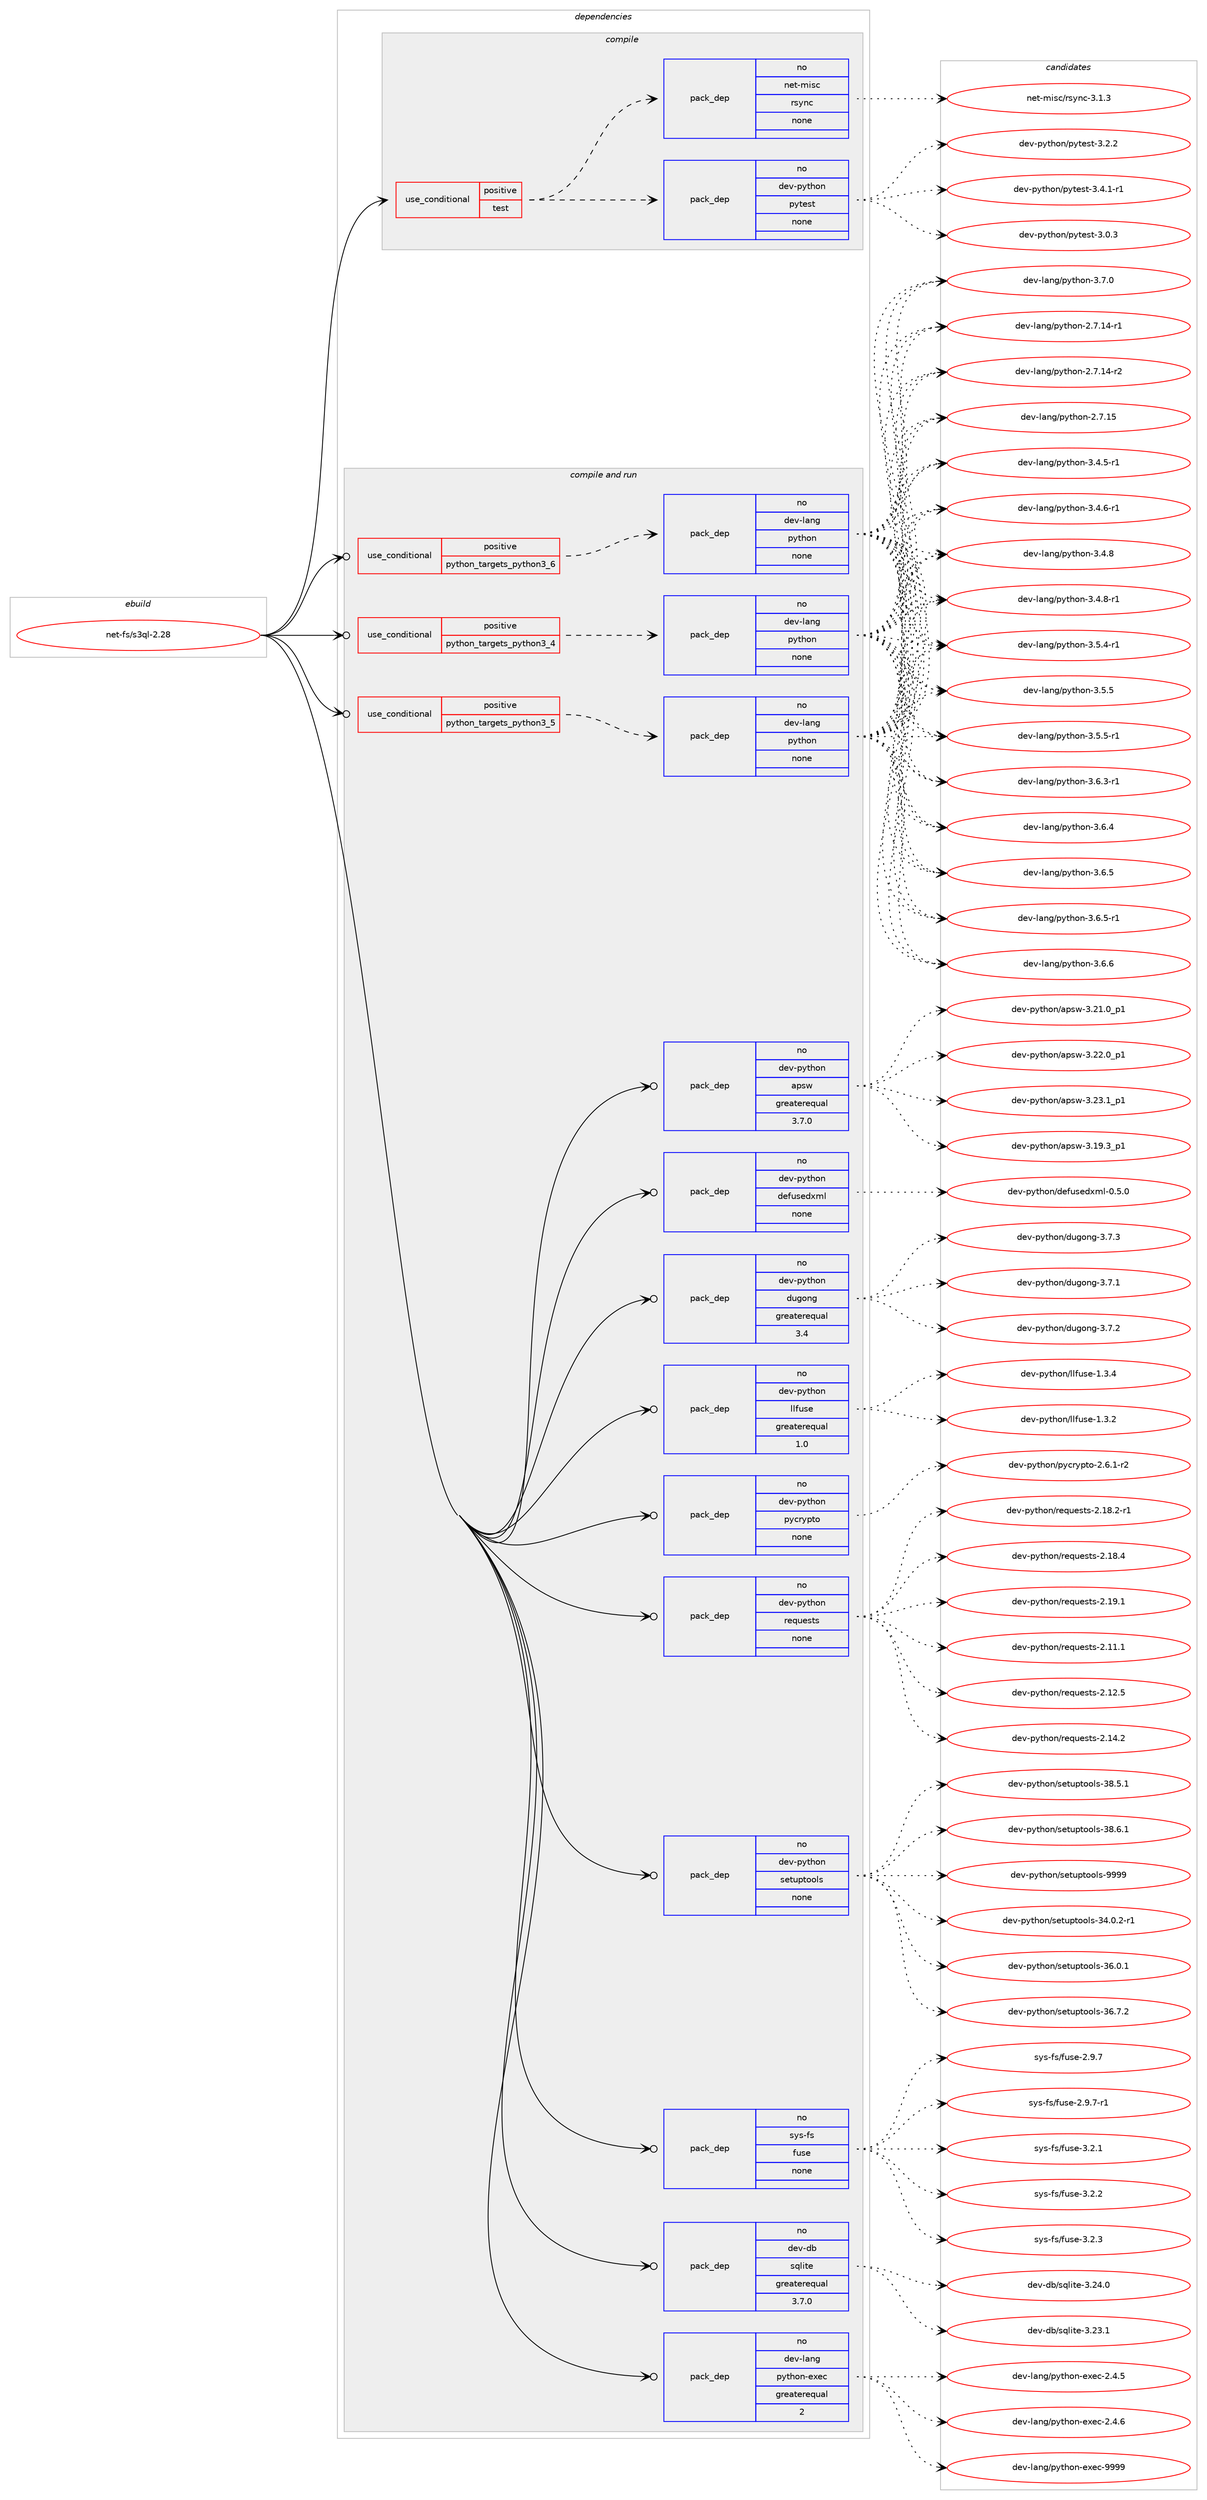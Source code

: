 digraph prolog {

# *************
# Graph options
# *************

newrank=true;
concentrate=true;
compound=true;
graph [rankdir=LR,fontname=Helvetica,fontsize=10,ranksep=1.5];#, ranksep=2.5, nodesep=0.2];
edge  [arrowhead=vee];
node  [fontname=Helvetica,fontsize=10];

# **********
# The ebuild
# **********

subgraph cluster_leftcol {
color=gray;
rank=same;
label=<<i>ebuild</i>>;
id [label="net-fs/s3ql-2.28", color=red, width=4, href="../net-fs/s3ql-2.28.svg"];
}

# ****************
# The dependencies
# ****************

subgraph cluster_midcol {
color=gray;
label=<<i>dependencies</i>>;
subgraph cluster_compile {
fillcolor="#eeeeee";
style=filled;
label=<<i>compile</i>>;
subgraph cond59 {
dependency192 [label=<<TABLE BORDER="0" CELLBORDER="1" CELLSPACING="0" CELLPADDING="4"><TR><TD ROWSPAN="3" CELLPADDING="10">use_conditional</TD></TR><TR><TD>positive</TD></TR><TR><TD>test</TD></TR></TABLE>>, shape=none, color=red];
subgraph pack126 {
dependency193 [label=<<TABLE BORDER="0" CELLBORDER="1" CELLSPACING="0" CELLPADDING="4" WIDTH="220"><TR><TD ROWSPAN="6" CELLPADDING="30">pack_dep</TD></TR><TR><TD WIDTH="110">no</TD></TR><TR><TD>dev-python</TD></TR><TR><TD>pytest</TD></TR><TR><TD>none</TD></TR><TR><TD></TD></TR></TABLE>>, shape=none, color=blue];
}
dependency192:e -> dependency193:w [weight=20,style="dashed",arrowhead="vee"];
subgraph pack127 {
dependency194 [label=<<TABLE BORDER="0" CELLBORDER="1" CELLSPACING="0" CELLPADDING="4" WIDTH="220"><TR><TD ROWSPAN="6" CELLPADDING="30">pack_dep</TD></TR><TR><TD WIDTH="110">no</TD></TR><TR><TD>net-misc</TD></TR><TR><TD>rsync</TD></TR><TR><TD>none</TD></TR><TR><TD></TD></TR></TABLE>>, shape=none, color=blue];
}
dependency192:e -> dependency194:w [weight=20,style="dashed",arrowhead="vee"];
}
id:e -> dependency192:w [weight=20,style="solid",arrowhead="vee"];
}
subgraph cluster_compileandrun {
fillcolor="#eeeeee";
style=filled;
label=<<i>compile and run</i>>;
subgraph cond60 {
dependency195 [label=<<TABLE BORDER="0" CELLBORDER="1" CELLSPACING="0" CELLPADDING="4"><TR><TD ROWSPAN="3" CELLPADDING="10">use_conditional</TD></TR><TR><TD>positive</TD></TR><TR><TD>python_targets_python3_4</TD></TR></TABLE>>, shape=none, color=red];
subgraph pack128 {
dependency196 [label=<<TABLE BORDER="0" CELLBORDER="1" CELLSPACING="0" CELLPADDING="4" WIDTH="220"><TR><TD ROWSPAN="6" CELLPADDING="30">pack_dep</TD></TR><TR><TD WIDTH="110">no</TD></TR><TR><TD>dev-lang</TD></TR><TR><TD>python</TD></TR><TR><TD>none</TD></TR><TR><TD></TD></TR></TABLE>>, shape=none, color=blue];
}
dependency195:e -> dependency196:w [weight=20,style="dashed",arrowhead="vee"];
}
id:e -> dependency195:w [weight=20,style="solid",arrowhead="odotvee"];
subgraph cond61 {
dependency197 [label=<<TABLE BORDER="0" CELLBORDER="1" CELLSPACING="0" CELLPADDING="4"><TR><TD ROWSPAN="3" CELLPADDING="10">use_conditional</TD></TR><TR><TD>positive</TD></TR><TR><TD>python_targets_python3_5</TD></TR></TABLE>>, shape=none, color=red];
subgraph pack129 {
dependency198 [label=<<TABLE BORDER="0" CELLBORDER="1" CELLSPACING="0" CELLPADDING="4" WIDTH="220"><TR><TD ROWSPAN="6" CELLPADDING="30">pack_dep</TD></TR><TR><TD WIDTH="110">no</TD></TR><TR><TD>dev-lang</TD></TR><TR><TD>python</TD></TR><TR><TD>none</TD></TR><TR><TD></TD></TR></TABLE>>, shape=none, color=blue];
}
dependency197:e -> dependency198:w [weight=20,style="dashed",arrowhead="vee"];
}
id:e -> dependency197:w [weight=20,style="solid",arrowhead="odotvee"];
subgraph cond62 {
dependency199 [label=<<TABLE BORDER="0" CELLBORDER="1" CELLSPACING="0" CELLPADDING="4"><TR><TD ROWSPAN="3" CELLPADDING="10">use_conditional</TD></TR><TR><TD>positive</TD></TR><TR><TD>python_targets_python3_6</TD></TR></TABLE>>, shape=none, color=red];
subgraph pack130 {
dependency200 [label=<<TABLE BORDER="0" CELLBORDER="1" CELLSPACING="0" CELLPADDING="4" WIDTH="220"><TR><TD ROWSPAN="6" CELLPADDING="30">pack_dep</TD></TR><TR><TD WIDTH="110">no</TD></TR><TR><TD>dev-lang</TD></TR><TR><TD>python</TD></TR><TR><TD>none</TD></TR><TR><TD></TD></TR></TABLE>>, shape=none, color=blue];
}
dependency199:e -> dependency200:w [weight=20,style="dashed",arrowhead="vee"];
}
id:e -> dependency199:w [weight=20,style="solid",arrowhead="odotvee"];
subgraph pack131 {
dependency201 [label=<<TABLE BORDER="0" CELLBORDER="1" CELLSPACING="0" CELLPADDING="4" WIDTH="220"><TR><TD ROWSPAN="6" CELLPADDING="30">pack_dep</TD></TR><TR><TD WIDTH="110">no</TD></TR><TR><TD>dev-db</TD></TR><TR><TD>sqlite</TD></TR><TR><TD>greaterequal</TD></TR><TR><TD>3.7.0</TD></TR></TABLE>>, shape=none, color=blue];
}
id:e -> dependency201:w [weight=20,style="solid",arrowhead="odotvee"];
subgraph pack132 {
dependency202 [label=<<TABLE BORDER="0" CELLBORDER="1" CELLSPACING="0" CELLPADDING="4" WIDTH="220"><TR><TD ROWSPAN="6" CELLPADDING="30">pack_dep</TD></TR><TR><TD WIDTH="110">no</TD></TR><TR><TD>dev-lang</TD></TR><TR><TD>python-exec</TD></TR><TR><TD>greaterequal</TD></TR><TR><TD>2</TD></TR></TABLE>>, shape=none, color=blue];
}
id:e -> dependency202:w [weight=20,style="solid",arrowhead="odotvee"];
subgraph pack133 {
dependency203 [label=<<TABLE BORDER="0" CELLBORDER="1" CELLSPACING="0" CELLPADDING="4" WIDTH="220"><TR><TD ROWSPAN="6" CELLPADDING="30">pack_dep</TD></TR><TR><TD WIDTH="110">no</TD></TR><TR><TD>dev-python</TD></TR><TR><TD>apsw</TD></TR><TR><TD>greaterequal</TD></TR><TR><TD>3.7.0</TD></TR></TABLE>>, shape=none, color=blue];
}
id:e -> dependency203:w [weight=20,style="solid",arrowhead="odotvee"];
subgraph pack134 {
dependency204 [label=<<TABLE BORDER="0" CELLBORDER="1" CELLSPACING="0" CELLPADDING="4" WIDTH="220"><TR><TD ROWSPAN="6" CELLPADDING="30">pack_dep</TD></TR><TR><TD WIDTH="110">no</TD></TR><TR><TD>dev-python</TD></TR><TR><TD>defusedxml</TD></TR><TR><TD>none</TD></TR><TR><TD></TD></TR></TABLE>>, shape=none, color=blue];
}
id:e -> dependency204:w [weight=20,style="solid",arrowhead="odotvee"];
subgraph pack135 {
dependency205 [label=<<TABLE BORDER="0" CELLBORDER="1" CELLSPACING="0" CELLPADDING="4" WIDTH="220"><TR><TD ROWSPAN="6" CELLPADDING="30">pack_dep</TD></TR><TR><TD WIDTH="110">no</TD></TR><TR><TD>dev-python</TD></TR><TR><TD>dugong</TD></TR><TR><TD>greaterequal</TD></TR><TR><TD>3.4</TD></TR></TABLE>>, shape=none, color=blue];
}
id:e -> dependency205:w [weight=20,style="solid",arrowhead="odotvee"];
subgraph pack136 {
dependency206 [label=<<TABLE BORDER="0" CELLBORDER="1" CELLSPACING="0" CELLPADDING="4" WIDTH="220"><TR><TD ROWSPAN="6" CELLPADDING="30">pack_dep</TD></TR><TR><TD WIDTH="110">no</TD></TR><TR><TD>dev-python</TD></TR><TR><TD>llfuse</TD></TR><TR><TD>greaterequal</TD></TR><TR><TD>1.0</TD></TR></TABLE>>, shape=none, color=blue];
}
id:e -> dependency206:w [weight=20,style="solid",arrowhead="odotvee"];
subgraph pack137 {
dependency207 [label=<<TABLE BORDER="0" CELLBORDER="1" CELLSPACING="0" CELLPADDING="4" WIDTH="220"><TR><TD ROWSPAN="6" CELLPADDING="30">pack_dep</TD></TR><TR><TD WIDTH="110">no</TD></TR><TR><TD>dev-python</TD></TR><TR><TD>pycrypto</TD></TR><TR><TD>none</TD></TR><TR><TD></TD></TR></TABLE>>, shape=none, color=blue];
}
id:e -> dependency207:w [weight=20,style="solid",arrowhead="odotvee"];
subgraph pack138 {
dependency208 [label=<<TABLE BORDER="0" CELLBORDER="1" CELLSPACING="0" CELLPADDING="4" WIDTH="220"><TR><TD ROWSPAN="6" CELLPADDING="30">pack_dep</TD></TR><TR><TD WIDTH="110">no</TD></TR><TR><TD>dev-python</TD></TR><TR><TD>requests</TD></TR><TR><TD>none</TD></TR><TR><TD></TD></TR></TABLE>>, shape=none, color=blue];
}
id:e -> dependency208:w [weight=20,style="solid",arrowhead="odotvee"];
subgraph pack139 {
dependency209 [label=<<TABLE BORDER="0" CELLBORDER="1" CELLSPACING="0" CELLPADDING="4" WIDTH="220"><TR><TD ROWSPAN="6" CELLPADDING="30">pack_dep</TD></TR><TR><TD WIDTH="110">no</TD></TR><TR><TD>dev-python</TD></TR><TR><TD>setuptools</TD></TR><TR><TD>none</TD></TR><TR><TD></TD></TR></TABLE>>, shape=none, color=blue];
}
id:e -> dependency209:w [weight=20,style="solid",arrowhead="odotvee"];
subgraph pack140 {
dependency210 [label=<<TABLE BORDER="0" CELLBORDER="1" CELLSPACING="0" CELLPADDING="4" WIDTH="220"><TR><TD ROWSPAN="6" CELLPADDING="30">pack_dep</TD></TR><TR><TD WIDTH="110">no</TD></TR><TR><TD>sys-fs</TD></TR><TR><TD>fuse</TD></TR><TR><TD>none</TD></TR><TR><TD></TD></TR></TABLE>>, shape=none, color=blue];
}
id:e -> dependency210:w [weight=20,style="solid",arrowhead="odotvee"];
}
subgraph cluster_run {
fillcolor="#eeeeee";
style=filled;
label=<<i>run</i>>;
}
}

# **************
# The candidates
# **************

subgraph cluster_choices {
rank=same;
color=gray;
label=<<i>candidates</i>>;

subgraph choice126 {
color=black;
nodesep=1;
choice1001011184511212111610411111047112121116101115116455146484651 [label="dev-python/pytest-3.0.3", color=red, width=4,href="../dev-python/pytest-3.0.3.svg"];
choice1001011184511212111610411111047112121116101115116455146504650 [label="dev-python/pytest-3.2.2", color=red, width=4,href="../dev-python/pytest-3.2.2.svg"];
choice10010111845112121116104111110471121211161011151164551465246494511449 [label="dev-python/pytest-3.4.1-r1", color=red, width=4,href="../dev-python/pytest-3.4.1-r1.svg"];
dependency193:e -> choice1001011184511212111610411111047112121116101115116455146484651:w [style=dotted,weight="100"];
dependency193:e -> choice1001011184511212111610411111047112121116101115116455146504650:w [style=dotted,weight="100"];
dependency193:e -> choice10010111845112121116104111110471121211161011151164551465246494511449:w [style=dotted,weight="100"];
}
subgraph choice127 {
color=black;
nodesep=1;
choice11010111645109105115994711411512111099455146494651 [label="net-misc/rsync-3.1.3", color=red, width=4,href="../net-misc/rsync-3.1.3.svg"];
dependency194:e -> choice11010111645109105115994711411512111099455146494651:w [style=dotted,weight="100"];
}
subgraph choice128 {
color=black;
nodesep=1;
choice100101118451089711010347112121116104111110455046554649524511449 [label="dev-lang/python-2.7.14-r1", color=red, width=4,href="../dev-lang/python-2.7.14-r1.svg"];
choice100101118451089711010347112121116104111110455046554649524511450 [label="dev-lang/python-2.7.14-r2", color=red, width=4,href="../dev-lang/python-2.7.14-r2.svg"];
choice10010111845108971101034711212111610411111045504655464953 [label="dev-lang/python-2.7.15", color=red, width=4,href="../dev-lang/python-2.7.15.svg"];
choice1001011184510897110103471121211161041111104551465246534511449 [label="dev-lang/python-3.4.5-r1", color=red, width=4,href="../dev-lang/python-3.4.5-r1.svg"];
choice1001011184510897110103471121211161041111104551465246544511449 [label="dev-lang/python-3.4.6-r1", color=red, width=4,href="../dev-lang/python-3.4.6-r1.svg"];
choice100101118451089711010347112121116104111110455146524656 [label="dev-lang/python-3.4.8", color=red, width=4,href="../dev-lang/python-3.4.8.svg"];
choice1001011184510897110103471121211161041111104551465246564511449 [label="dev-lang/python-3.4.8-r1", color=red, width=4,href="../dev-lang/python-3.4.8-r1.svg"];
choice1001011184510897110103471121211161041111104551465346524511449 [label="dev-lang/python-3.5.4-r1", color=red, width=4,href="../dev-lang/python-3.5.4-r1.svg"];
choice100101118451089711010347112121116104111110455146534653 [label="dev-lang/python-3.5.5", color=red, width=4,href="../dev-lang/python-3.5.5.svg"];
choice1001011184510897110103471121211161041111104551465346534511449 [label="dev-lang/python-3.5.5-r1", color=red, width=4,href="../dev-lang/python-3.5.5-r1.svg"];
choice1001011184510897110103471121211161041111104551465446514511449 [label="dev-lang/python-3.6.3-r1", color=red, width=4,href="../dev-lang/python-3.6.3-r1.svg"];
choice100101118451089711010347112121116104111110455146544652 [label="dev-lang/python-3.6.4", color=red, width=4,href="../dev-lang/python-3.6.4.svg"];
choice100101118451089711010347112121116104111110455146544653 [label="dev-lang/python-3.6.5", color=red, width=4,href="../dev-lang/python-3.6.5.svg"];
choice1001011184510897110103471121211161041111104551465446534511449 [label="dev-lang/python-3.6.5-r1", color=red, width=4,href="../dev-lang/python-3.6.5-r1.svg"];
choice100101118451089711010347112121116104111110455146544654 [label="dev-lang/python-3.6.6", color=red, width=4,href="../dev-lang/python-3.6.6.svg"];
choice100101118451089711010347112121116104111110455146554648 [label="dev-lang/python-3.7.0", color=red, width=4,href="../dev-lang/python-3.7.0.svg"];
dependency196:e -> choice100101118451089711010347112121116104111110455046554649524511449:w [style=dotted,weight="100"];
dependency196:e -> choice100101118451089711010347112121116104111110455046554649524511450:w [style=dotted,weight="100"];
dependency196:e -> choice10010111845108971101034711212111610411111045504655464953:w [style=dotted,weight="100"];
dependency196:e -> choice1001011184510897110103471121211161041111104551465246534511449:w [style=dotted,weight="100"];
dependency196:e -> choice1001011184510897110103471121211161041111104551465246544511449:w [style=dotted,weight="100"];
dependency196:e -> choice100101118451089711010347112121116104111110455146524656:w [style=dotted,weight="100"];
dependency196:e -> choice1001011184510897110103471121211161041111104551465246564511449:w [style=dotted,weight="100"];
dependency196:e -> choice1001011184510897110103471121211161041111104551465346524511449:w [style=dotted,weight="100"];
dependency196:e -> choice100101118451089711010347112121116104111110455146534653:w [style=dotted,weight="100"];
dependency196:e -> choice1001011184510897110103471121211161041111104551465346534511449:w [style=dotted,weight="100"];
dependency196:e -> choice1001011184510897110103471121211161041111104551465446514511449:w [style=dotted,weight="100"];
dependency196:e -> choice100101118451089711010347112121116104111110455146544652:w [style=dotted,weight="100"];
dependency196:e -> choice100101118451089711010347112121116104111110455146544653:w [style=dotted,weight="100"];
dependency196:e -> choice1001011184510897110103471121211161041111104551465446534511449:w [style=dotted,weight="100"];
dependency196:e -> choice100101118451089711010347112121116104111110455146544654:w [style=dotted,weight="100"];
dependency196:e -> choice100101118451089711010347112121116104111110455146554648:w [style=dotted,weight="100"];
}
subgraph choice129 {
color=black;
nodesep=1;
choice100101118451089711010347112121116104111110455046554649524511449 [label="dev-lang/python-2.7.14-r1", color=red, width=4,href="../dev-lang/python-2.7.14-r1.svg"];
choice100101118451089711010347112121116104111110455046554649524511450 [label="dev-lang/python-2.7.14-r2", color=red, width=4,href="../dev-lang/python-2.7.14-r2.svg"];
choice10010111845108971101034711212111610411111045504655464953 [label="dev-lang/python-2.7.15", color=red, width=4,href="../dev-lang/python-2.7.15.svg"];
choice1001011184510897110103471121211161041111104551465246534511449 [label="dev-lang/python-3.4.5-r1", color=red, width=4,href="../dev-lang/python-3.4.5-r1.svg"];
choice1001011184510897110103471121211161041111104551465246544511449 [label="dev-lang/python-3.4.6-r1", color=red, width=4,href="../dev-lang/python-3.4.6-r1.svg"];
choice100101118451089711010347112121116104111110455146524656 [label="dev-lang/python-3.4.8", color=red, width=4,href="../dev-lang/python-3.4.8.svg"];
choice1001011184510897110103471121211161041111104551465246564511449 [label="dev-lang/python-3.4.8-r1", color=red, width=4,href="../dev-lang/python-3.4.8-r1.svg"];
choice1001011184510897110103471121211161041111104551465346524511449 [label="dev-lang/python-3.5.4-r1", color=red, width=4,href="../dev-lang/python-3.5.4-r1.svg"];
choice100101118451089711010347112121116104111110455146534653 [label="dev-lang/python-3.5.5", color=red, width=4,href="../dev-lang/python-3.5.5.svg"];
choice1001011184510897110103471121211161041111104551465346534511449 [label="dev-lang/python-3.5.5-r1", color=red, width=4,href="../dev-lang/python-3.5.5-r1.svg"];
choice1001011184510897110103471121211161041111104551465446514511449 [label="dev-lang/python-3.6.3-r1", color=red, width=4,href="../dev-lang/python-3.6.3-r1.svg"];
choice100101118451089711010347112121116104111110455146544652 [label="dev-lang/python-3.6.4", color=red, width=4,href="../dev-lang/python-3.6.4.svg"];
choice100101118451089711010347112121116104111110455146544653 [label="dev-lang/python-3.6.5", color=red, width=4,href="../dev-lang/python-3.6.5.svg"];
choice1001011184510897110103471121211161041111104551465446534511449 [label="dev-lang/python-3.6.5-r1", color=red, width=4,href="../dev-lang/python-3.6.5-r1.svg"];
choice100101118451089711010347112121116104111110455146544654 [label="dev-lang/python-3.6.6", color=red, width=4,href="../dev-lang/python-3.6.6.svg"];
choice100101118451089711010347112121116104111110455146554648 [label="dev-lang/python-3.7.0", color=red, width=4,href="../dev-lang/python-3.7.0.svg"];
dependency198:e -> choice100101118451089711010347112121116104111110455046554649524511449:w [style=dotted,weight="100"];
dependency198:e -> choice100101118451089711010347112121116104111110455046554649524511450:w [style=dotted,weight="100"];
dependency198:e -> choice10010111845108971101034711212111610411111045504655464953:w [style=dotted,weight="100"];
dependency198:e -> choice1001011184510897110103471121211161041111104551465246534511449:w [style=dotted,weight="100"];
dependency198:e -> choice1001011184510897110103471121211161041111104551465246544511449:w [style=dotted,weight="100"];
dependency198:e -> choice100101118451089711010347112121116104111110455146524656:w [style=dotted,weight="100"];
dependency198:e -> choice1001011184510897110103471121211161041111104551465246564511449:w [style=dotted,weight="100"];
dependency198:e -> choice1001011184510897110103471121211161041111104551465346524511449:w [style=dotted,weight="100"];
dependency198:e -> choice100101118451089711010347112121116104111110455146534653:w [style=dotted,weight="100"];
dependency198:e -> choice1001011184510897110103471121211161041111104551465346534511449:w [style=dotted,weight="100"];
dependency198:e -> choice1001011184510897110103471121211161041111104551465446514511449:w [style=dotted,weight="100"];
dependency198:e -> choice100101118451089711010347112121116104111110455146544652:w [style=dotted,weight="100"];
dependency198:e -> choice100101118451089711010347112121116104111110455146544653:w [style=dotted,weight="100"];
dependency198:e -> choice1001011184510897110103471121211161041111104551465446534511449:w [style=dotted,weight="100"];
dependency198:e -> choice100101118451089711010347112121116104111110455146544654:w [style=dotted,weight="100"];
dependency198:e -> choice100101118451089711010347112121116104111110455146554648:w [style=dotted,weight="100"];
}
subgraph choice130 {
color=black;
nodesep=1;
choice100101118451089711010347112121116104111110455046554649524511449 [label="dev-lang/python-2.7.14-r1", color=red, width=4,href="../dev-lang/python-2.7.14-r1.svg"];
choice100101118451089711010347112121116104111110455046554649524511450 [label="dev-lang/python-2.7.14-r2", color=red, width=4,href="../dev-lang/python-2.7.14-r2.svg"];
choice10010111845108971101034711212111610411111045504655464953 [label="dev-lang/python-2.7.15", color=red, width=4,href="../dev-lang/python-2.7.15.svg"];
choice1001011184510897110103471121211161041111104551465246534511449 [label="dev-lang/python-3.4.5-r1", color=red, width=4,href="../dev-lang/python-3.4.5-r1.svg"];
choice1001011184510897110103471121211161041111104551465246544511449 [label="dev-lang/python-3.4.6-r1", color=red, width=4,href="../dev-lang/python-3.4.6-r1.svg"];
choice100101118451089711010347112121116104111110455146524656 [label="dev-lang/python-3.4.8", color=red, width=4,href="../dev-lang/python-3.4.8.svg"];
choice1001011184510897110103471121211161041111104551465246564511449 [label="dev-lang/python-3.4.8-r1", color=red, width=4,href="../dev-lang/python-3.4.8-r1.svg"];
choice1001011184510897110103471121211161041111104551465346524511449 [label="dev-lang/python-3.5.4-r1", color=red, width=4,href="../dev-lang/python-3.5.4-r1.svg"];
choice100101118451089711010347112121116104111110455146534653 [label="dev-lang/python-3.5.5", color=red, width=4,href="../dev-lang/python-3.5.5.svg"];
choice1001011184510897110103471121211161041111104551465346534511449 [label="dev-lang/python-3.5.5-r1", color=red, width=4,href="../dev-lang/python-3.5.5-r1.svg"];
choice1001011184510897110103471121211161041111104551465446514511449 [label="dev-lang/python-3.6.3-r1", color=red, width=4,href="../dev-lang/python-3.6.3-r1.svg"];
choice100101118451089711010347112121116104111110455146544652 [label="dev-lang/python-3.6.4", color=red, width=4,href="../dev-lang/python-3.6.4.svg"];
choice100101118451089711010347112121116104111110455146544653 [label="dev-lang/python-3.6.5", color=red, width=4,href="../dev-lang/python-3.6.5.svg"];
choice1001011184510897110103471121211161041111104551465446534511449 [label="dev-lang/python-3.6.5-r1", color=red, width=4,href="../dev-lang/python-3.6.5-r1.svg"];
choice100101118451089711010347112121116104111110455146544654 [label="dev-lang/python-3.6.6", color=red, width=4,href="../dev-lang/python-3.6.6.svg"];
choice100101118451089711010347112121116104111110455146554648 [label="dev-lang/python-3.7.0", color=red, width=4,href="../dev-lang/python-3.7.0.svg"];
dependency200:e -> choice100101118451089711010347112121116104111110455046554649524511449:w [style=dotted,weight="100"];
dependency200:e -> choice100101118451089711010347112121116104111110455046554649524511450:w [style=dotted,weight="100"];
dependency200:e -> choice10010111845108971101034711212111610411111045504655464953:w [style=dotted,weight="100"];
dependency200:e -> choice1001011184510897110103471121211161041111104551465246534511449:w [style=dotted,weight="100"];
dependency200:e -> choice1001011184510897110103471121211161041111104551465246544511449:w [style=dotted,weight="100"];
dependency200:e -> choice100101118451089711010347112121116104111110455146524656:w [style=dotted,weight="100"];
dependency200:e -> choice1001011184510897110103471121211161041111104551465246564511449:w [style=dotted,weight="100"];
dependency200:e -> choice1001011184510897110103471121211161041111104551465346524511449:w [style=dotted,weight="100"];
dependency200:e -> choice100101118451089711010347112121116104111110455146534653:w [style=dotted,weight="100"];
dependency200:e -> choice1001011184510897110103471121211161041111104551465346534511449:w [style=dotted,weight="100"];
dependency200:e -> choice1001011184510897110103471121211161041111104551465446514511449:w [style=dotted,weight="100"];
dependency200:e -> choice100101118451089711010347112121116104111110455146544652:w [style=dotted,weight="100"];
dependency200:e -> choice100101118451089711010347112121116104111110455146544653:w [style=dotted,weight="100"];
dependency200:e -> choice1001011184510897110103471121211161041111104551465446534511449:w [style=dotted,weight="100"];
dependency200:e -> choice100101118451089711010347112121116104111110455146544654:w [style=dotted,weight="100"];
dependency200:e -> choice100101118451089711010347112121116104111110455146554648:w [style=dotted,weight="100"];
}
subgraph choice131 {
color=black;
nodesep=1;
choice10010111845100984711511310810511610145514650514649 [label="dev-db/sqlite-3.23.1", color=red, width=4,href="../dev-db/sqlite-3.23.1.svg"];
choice10010111845100984711511310810511610145514650524648 [label="dev-db/sqlite-3.24.0", color=red, width=4,href="../dev-db/sqlite-3.24.0.svg"];
dependency201:e -> choice10010111845100984711511310810511610145514650514649:w [style=dotted,weight="100"];
dependency201:e -> choice10010111845100984711511310810511610145514650524648:w [style=dotted,weight="100"];
}
subgraph choice132 {
color=black;
nodesep=1;
choice1001011184510897110103471121211161041111104510112010199455046524653 [label="dev-lang/python-exec-2.4.5", color=red, width=4,href="../dev-lang/python-exec-2.4.5.svg"];
choice1001011184510897110103471121211161041111104510112010199455046524654 [label="dev-lang/python-exec-2.4.6", color=red, width=4,href="../dev-lang/python-exec-2.4.6.svg"];
choice10010111845108971101034711212111610411111045101120101994557575757 [label="dev-lang/python-exec-9999", color=red, width=4,href="../dev-lang/python-exec-9999.svg"];
dependency202:e -> choice1001011184510897110103471121211161041111104510112010199455046524653:w [style=dotted,weight="100"];
dependency202:e -> choice1001011184510897110103471121211161041111104510112010199455046524654:w [style=dotted,weight="100"];
dependency202:e -> choice10010111845108971101034711212111610411111045101120101994557575757:w [style=dotted,weight="100"];
}
subgraph choice133 {
color=black;
nodesep=1;
choice100101118451121211161041111104797112115119455146495746519511249 [label="dev-python/apsw-3.19.3_p1", color=red, width=4,href="../dev-python/apsw-3.19.3_p1.svg"];
choice100101118451121211161041111104797112115119455146504946489511249 [label="dev-python/apsw-3.21.0_p1", color=red, width=4,href="../dev-python/apsw-3.21.0_p1.svg"];
choice100101118451121211161041111104797112115119455146505046489511249 [label="dev-python/apsw-3.22.0_p1", color=red, width=4,href="../dev-python/apsw-3.22.0_p1.svg"];
choice100101118451121211161041111104797112115119455146505146499511249 [label="dev-python/apsw-3.23.1_p1", color=red, width=4,href="../dev-python/apsw-3.23.1_p1.svg"];
dependency203:e -> choice100101118451121211161041111104797112115119455146495746519511249:w [style=dotted,weight="100"];
dependency203:e -> choice100101118451121211161041111104797112115119455146504946489511249:w [style=dotted,weight="100"];
dependency203:e -> choice100101118451121211161041111104797112115119455146505046489511249:w [style=dotted,weight="100"];
dependency203:e -> choice100101118451121211161041111104797112115119455146505146499511249:w [style=dotted,weight="100"];
}
subgraph choice134 {
color=black;
nodesep=1;
choice1001011184511212111610411111047100101102117115101100120109108454846534648 [label="dev-python/defusedxml-0.5.0", color=red, width=4,href="../dev-python/defusedxml-0.5.0.svg"];
dependency204:e -> choice1001011184511212111610411111047100101102117115101100120109108454846534648:w [style=dotted,weight="100"];
}
subgraph choice135 {
color=black;
nodesep=1;
choice1001011184511212111610411111047100117103111110103455146554649 [label="dev-python/dugong-3.7.1", color=red, width=4,href="../dev-python/dugong-3.7.1.svg"];
choice1001011184511212111610411111047100117103111110103455146554650 [label="dev-python/dugong-3.7.2", color=red, width=4,href="../dev-python/dugong-3.7.2.svg"];
choice1001011184511212111610411111047100117103111110103455146554651 [label="dev-python/dugong-3.7.3", color=red, width=4,href="../dev-python/dugong-3.7.3.svg"];
dependency205:e -> choice1001011184511212111610411111047100117103111110103455146554649:w [style=dotted,weight="100"];
dependency205:e -> choice1001011184511212111610411111047100117103111110103455146554650:w [style=dotted,weight="100"];
dependency205:e -> choice1001011184511212111610411111047100117103111110103455146554651:w [style=dotted,weight="100"];
}
subgraph choice136 {
color=black;
nodesep=1;
choice1001011184511212111610411111047108108102117115101454946514650 [label="dev-python/llfuse-1.3.2", color=red, width=4,href="../dev-python/llfuse-1.3.2.svg"];
choice1001011184511212111610411111047108108102117115101454946514652 [label="dev-python/llfuse-1.3.4", color=red, width=4,href="../dev-python/llfuse-1.3.4.svg"];
dependency206:e -> choice1001011184511212111610411111047108108102117115101454946514650:w [style=dotted,weight="100"];
dependency206:e -> choice1001011184511212111610411111047108108102117115101454946514652:w [style=dotted,weight="100"];
}
subgraph choice137 {
color=black;
nodesep=1;
choice1001011184511212111610411111047112121991141211121161114550465446494511450 [label="dev-python/pycrypto-2.6.1-r2", color=red, width=4,href="../dev-python/pycrypto-2.6.1-r2.svg"];
dependency207:e -> choice1001011184511212111610411111047112121991141211121161114550465446494511450:w [style=dotted,weight="100"];
}
subgraph choice138 {
color=black;
nodesep=1;
choice100101118451121211161041111104711410111311710111511611545504649494649 [label="dev-python/requests-2.11.1", color=red, width=4,href="../dev-python/requests-2.11.1.svg"];
choice100101118451121211161041111104711410111311710111511611545504649504653 [label="dev-python/requests-2.12.5", color=red, width=4,href="../dev-python/requests-2.12.5.svg"];
choice100101118451121211161041111104711410111311710111511611545504649524650 [label="dev-python/requests-2.14.2", color=red, width=4,href="../dev-python/requests-2.14.2.svg"];
choice1001011184511212111610411111047114101113117101115116115455046495646504511449 [label="dev-python/requests-2.18.2-r1", color=red, width=4,href="../dev-python/requests-2.18.2-r1.svg"];
choice100101118451121211161041111104711410111311710111511611545504649564652 [label="dev-python/requests-2.18.4", color=red, width=4,href="../dev-python/requests-2.18.4.svg"];
choice100101118451121211161041111104711410111311710111511611545504649574649 [label="dev-python/requests-2.19.1", color=red, width=4,href="../dev-python/requests-2.19.1.svg"];
dependency208:e -> choice100101118451121211161041111104711410111311710111511611545504649494649:w [style=dotted,weight="100"];
dependency208:e -> choice100101118451121211161041111104711410111311710111511611545504649504653:w [style=dotted,weight="100"];
dependency208:e -> choice100101118451121211161041111104711410111311710111511611545504649524650:w [style=dotted,weight="100"];
dependency208:e -> choice1001011184511212111610411111047114101113117101115116115455046495646504511449:w [style=dotted,weight="100"];
dependency208:e -> choice100101118451121211161041111104711410111311710111511611545504649564652:w [style=dotted,weight="100"];
dependency208:e -> choice100101118451121211161041111104711410111311710111511611545504649574649:w [style=dotted,weight="100"];
}
subgraph choice139 {
color=black;
nodesep=1;
choice1001011184511212111610411111047115101116117112116111111108115455152464846504511449 [label="dev-python/setuptools-34.0.2-r1", color=red, width=4,href="../dev-python/setuptools-34.0.2-r1.svg"];
choice100101118451121211161041111104711510111611711211611111110811545515446484649 [label="dev-python/setuptools-36.0.1", color=red, width=4,href="../dev-python/setuptools-36.0.1.svg"];
choice100101118451121211161041111104711510111611711211611111110811545515446554650 [label="dev-python/setuptools-36.7.2", color=red, width=4,href="../dev-python/setuptools-36.7.2.svg"];
choice100101118451121211161041111104711510111611711211611111110811545515646534649 [label="dev-python/setuptools-38.5.1", color=red, width=4,href="../dev-python/setuptools-38.5.1.svg"];
choice100101118451121211161041111104711510111611711211611111110811545515646544649 [label="dev-python/setuptools-38.6.1", color=red, width=4,href="../dev-python/setuptools-38.6.1.svg"];
choice10010111845112121116104111110471151011161171121161111111081154557575757 [label="dev-python/setuptools-9999", color=red, width=4,href="../dev-python/setuptools-9999.svg"];
dependency209:e -> choice1001011184511212111610411111047115101116117112116111111108115455152464846504511449:w [style=dotted,weight="100"];
dependency209:e -> choice100101118451121211161041111104711510111611711211611111110811545515446484649:w [style=dotted,weight="100"];
dependency209:e -> choice100101118451121211161041111104711510111611711211611111110811545515446554650:w [style=dotted,weight="100"];
dependency209:e -> choice100101118451121211161041111104711510111611711211611111110811545515646534649:w [style=dotted,weight="100"];
dependency209:e -> choice100101118451121211161041111104711510111611711211611111110811545515646544649:w [style=dotted,weight="100"];
dependency209:e -> choice10010111845112121116104111110471151011161171121161111111081154557575757:w [style=dotted,weight="100"];
}
subgraph choice140 {
color=black;
nodesep=1;
choice1151211154510211547102117115101455046574655 [label="sys-fs/fuse-2.9.7", color=red, width=4,href="../sys-fs/fuse-2.9.7.svg"];
choice11512111545102115471021171151014550465746554511449 [label="sys-fs/fuse-2.9.7-r1", color=red, width=4,href="../sys-fs/fuse-2.9.7-r1.svg"];
choice1151211154510211547102117115101455146504649 [label="sys-fs/fuse-3.2.1", color=red, width=4,href="../sys-fs/fuse-3.2.1.svg"];
choice1151211154510211547102117115101455146504650 [label="sys-fs/fuse-3.2.2", color=red, width=4,href="../sys-fs/fuse-3.2.2.svg"];
choice1151211154510211547102117115101455146504651 [label="sys-fs/fuse-3.2.3", color=red, width=4,href="../sys-fs/fuse-3.2.3.svg"];
dependency210:e -> choice1151211154510211547102117115101455046574655:w [style=dotted,weight="100"];
dependency210:e -> choice11512111545102115471021171151014550465746554511449:w [style=dotted,weight="100"];
dependency210:e -> choice1151211154510211547102117115101455146504649:w [style=dotted,weight="100"];
dependency210:e -> choice1151211154510211547102117115101455146504650:w [style=dotted,weight="100"];
dependency210:e -> choice1151211154510211547102117115101455146504651:w [style=dotted,weight="100"];
}
}

}
